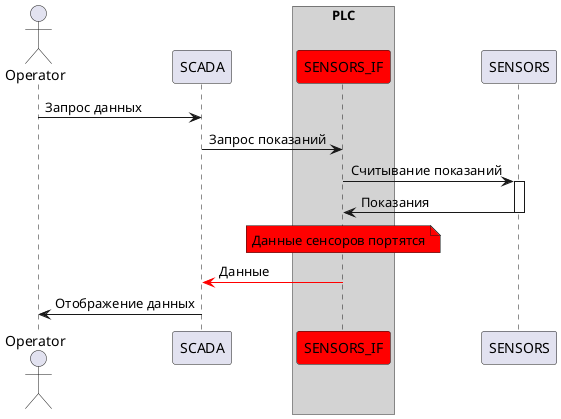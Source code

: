 @startuml solution
actor       Operator as o
participant SCADA as scada

box "PLC" #LightGray
    participant SENSORS_IF as sif #red
endbox
participant SENSORS as sensors


o -> scada: Запрос данных
scada -> sif: Запрос показаний
sif -> sensors: Считывание показаний

activate sensors
sensors -> sif: Показания
deactivate sensors

note over sif #red: Данные сенсоров портятся 
sif -[#red]> scada: Данные
scada -> o: Отображение данных

@enduml